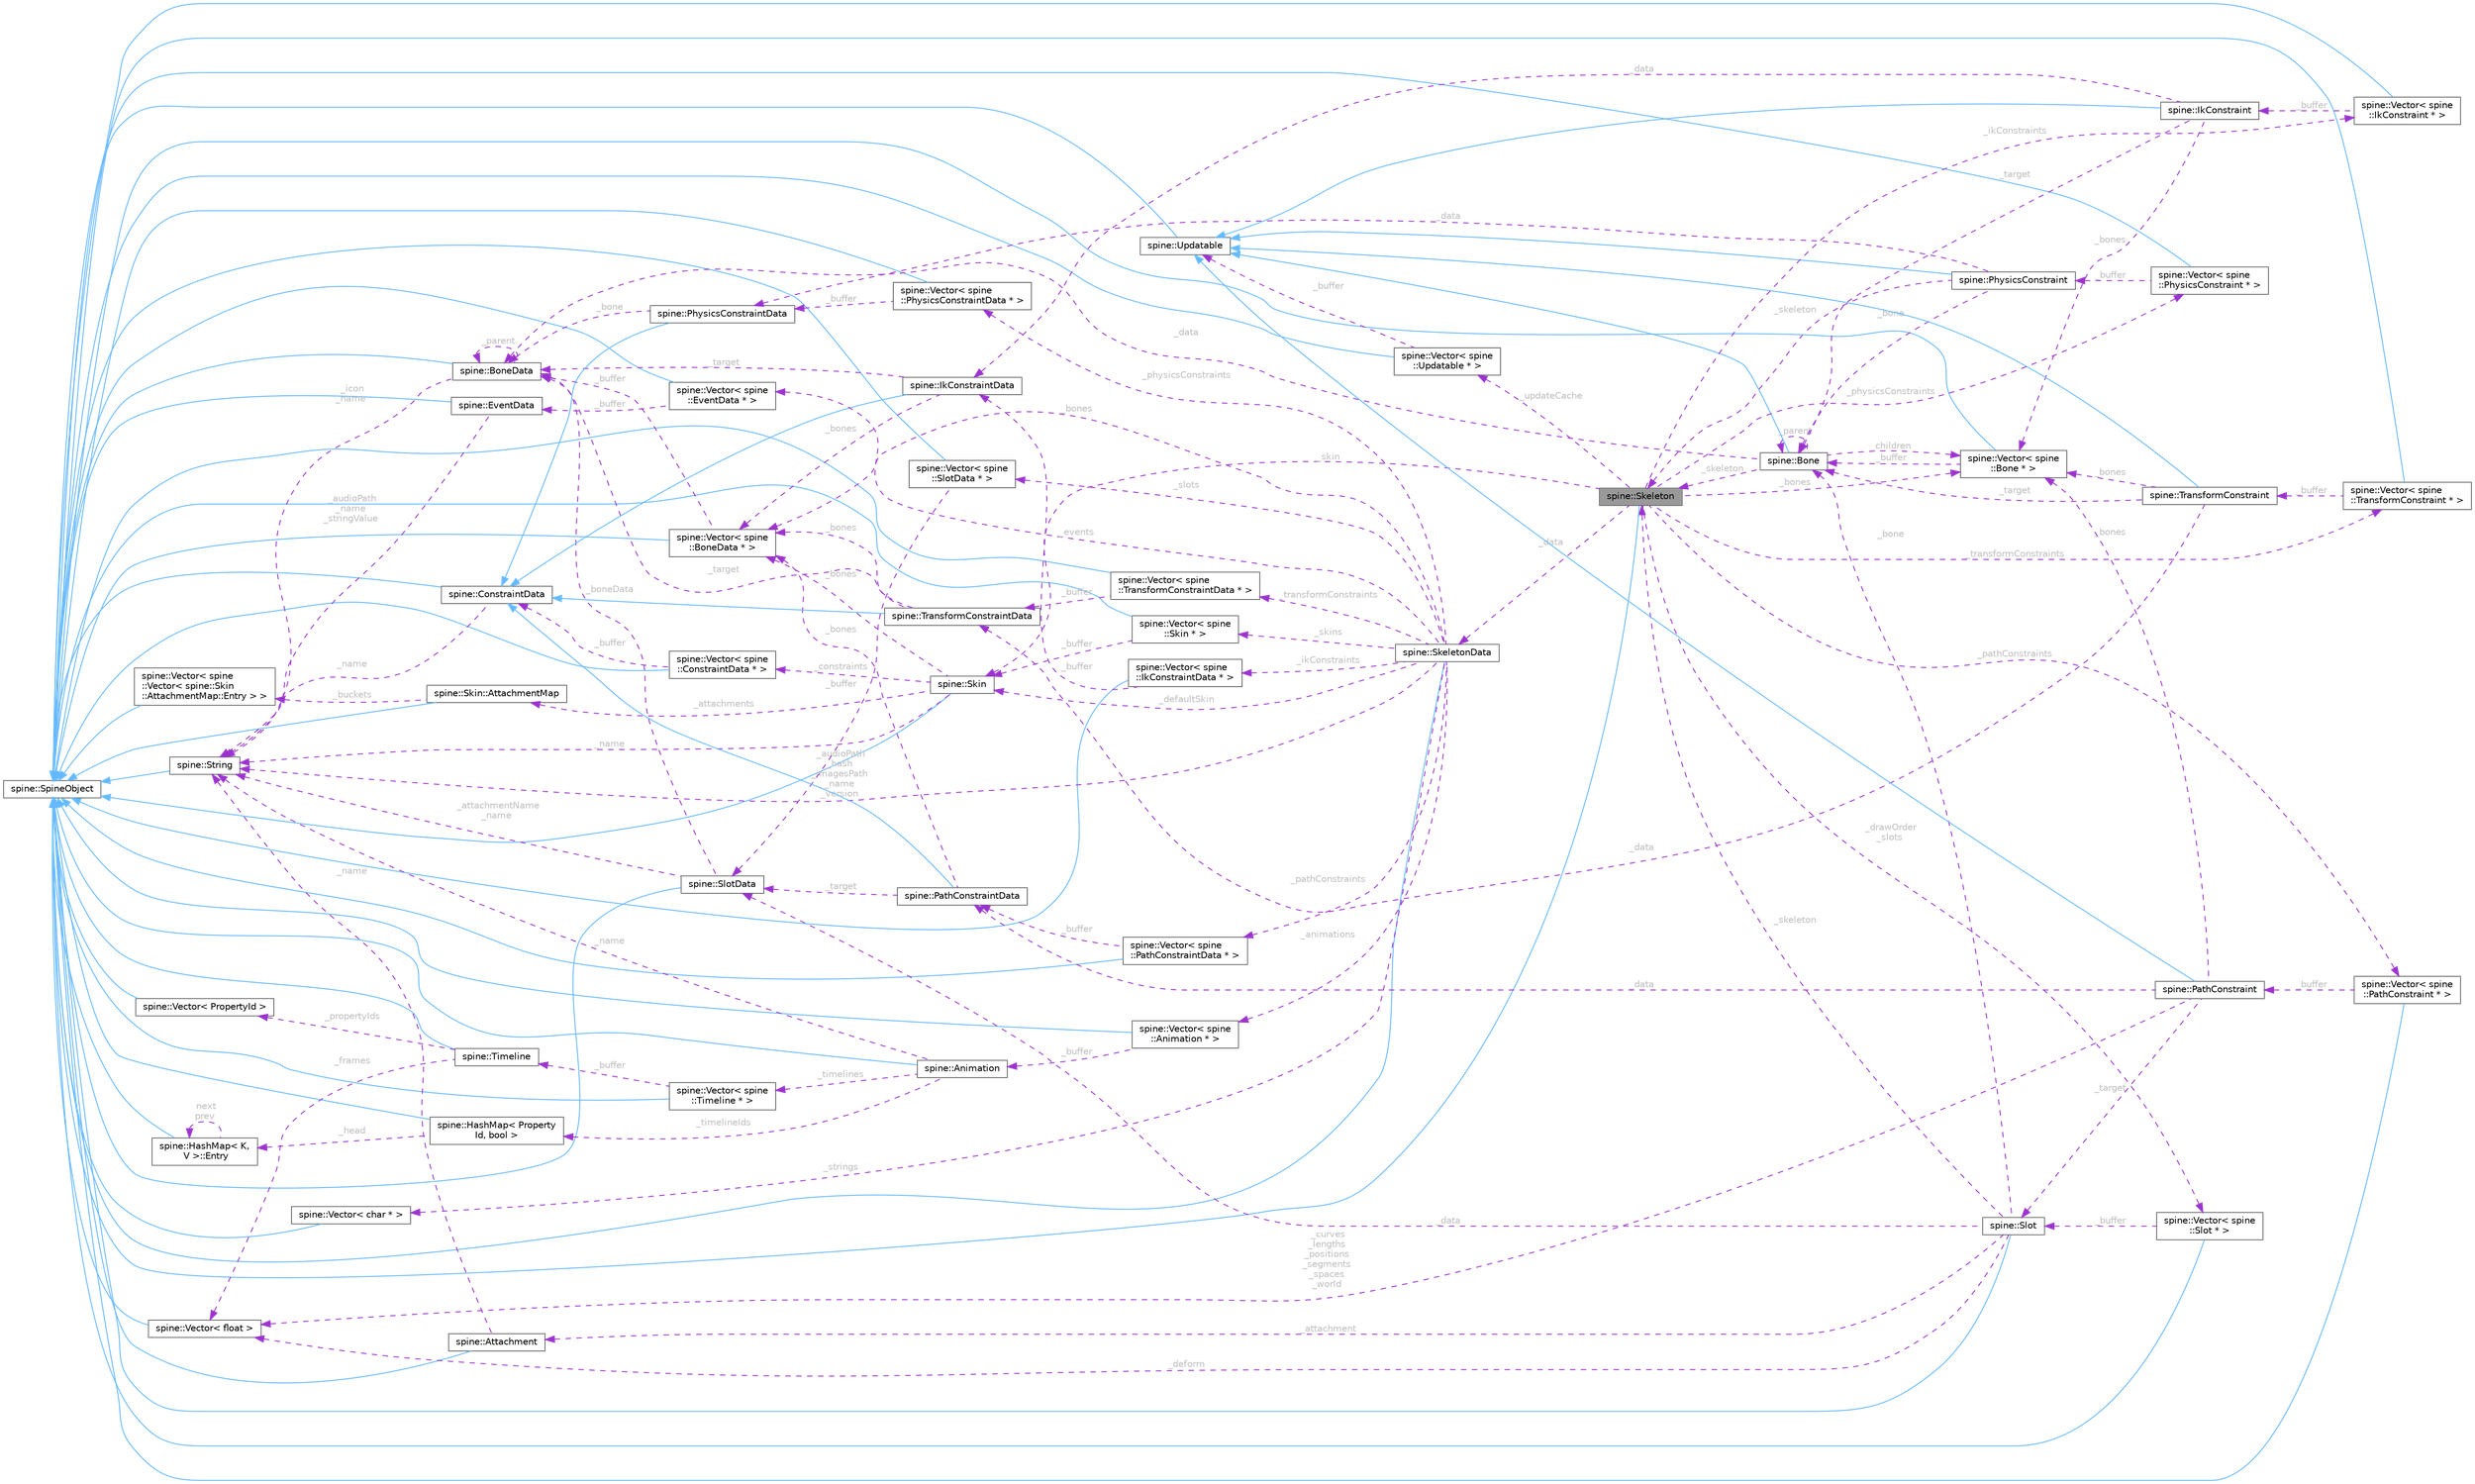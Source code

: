 digraph "spine::Skeleton"
{
 // LATEX_PDF_SIZE
  bgcolor="transparent";
  edge [fontname=Helvetica,fontsize=10,labelfontname=Helvetica,labelfontsize=10];
  node [fontname=Helvetica,fontsize=10,shape=box,height=0.2,width=0.4];
  rankdir="LR";
  Node1 [id="Node000001",label="spine::Skeleton",height=0.2,width=0.4,color="gray40", fillcolor="grey60", style="filled", fontcolor="black",tooltip=" "];
  Node2 -> Node1 [id="edge1_Node000001_Node000002",dir="back",color="steelblue1",style="solid",tooltip=" "];
  Node2 [id="Node000002",label="spine::SpineObject",height=0.2,width=0.4,color="gray40", fillcolor="white", style="filled",URL="$classspine_1_1_spine_object.html",tooltip=" "];
  Node3 -> Node1 [id="edge2_Node000001_Node000003",dir="back",color="darkorchid3",style="dashed",tooltip=" ",label=" _data",fontcolor="grey" ];
  Node3 [id="Node000003",label="spine::SkeletonData",height=0.2,width=0.4,color="gray40", fillcolor="white", style="filled",URL="$classspine_1_1_skeleton_data.html",tooltip="Stores the setup pose and all of the stateless data for a skeleton."];
  Node2 -> Node3 [id="edge3_Node000003_Node000002",dir="back",color="steelblue1",style="solid",tooltip=" "];
  Node4 -> Node3 [id="edge4_Node000003_Node000004",dir="back",color="darkorchid3",style="dashed",tooltip=" ",label=" _audioPath\n_hash\n_imagesPath\n_name\n_version",fontcolor="grey" ];
  Node4 [id="Node000004",label="spine::String",height=0.2,width=0.4,color="gray40", fillcolor="white", style="filled",URL="$classspine_1_1_string.html",tooltip=" "];
  Node2 -> Node4 [id="edge5_Node000004_Node000002",dir="back",color="steelblue1",style="solid",tooltip=" "];
  Node5 -> Node3 [id="edge6_Node000003_Node000005",dir="back",color="darkorchid3",style="dashed",tooltip=" ",label=" _bones",fontcolor="grey" ];
  Node5 [id="Node000005",label="spine::Vector\< spine\l::BoneData * \>",height=0.2,width=0.4,color="gray40", fillcolor="white", style="filled",URL="$classspine_1_1_vector.html",tooltip=" "];
  Node2 -> Node5 [id="edge7_Node000005_Node000002",dir="back",color="steelblue1",style="solid",tooltip=" "];
  Node6 -> Node5 [id="edge8_Node000005_Node000006",dir="back",color="darkorchid3",style="dashed",tooltip=" ",label=" _buffer",fontcolor="grey" ];
  Node6 [id="Node000006",label="spine::BoneData",height=0.2,width=0.4,color="gray40", fillcolor="white", style="filled",URL="$classspine_1_1_bone_data.html",tooltip=" "];
  Node2 -> Node6 [id="edge9_Node000006_Node000002",dir="back",color="steelblue1",style="solid",tooltip=" "];
  Node4 -> Node6 [id="edge10_Node000006_Node000004",dir="back",color="darkorchid3",style="dashed",tooltip=" ",label=" _icon\n_name",fontcolor="grey" ];
  Node6 -> Node6 [id="edge11_Node000006_Node000006",dir="back",color="darkorchid3",style="dashed",tooltip=" ",label=" _parent",fontcolor="grey" ];
  Node7 -> Node3 [id="edge12_Node000003_Node000007",dir="back",color="darkorchid3",style="dashed",tooltip=" ",label=" _slots",fontcolor="grey" ];
  Node7 [id="Node000007",label="spine::Vector\< spine\l::SlotData * \>",height=0.2,width=0.4,color="gray40", fillcolor="white", style="filled",URL="$classspine_1_1_vector.html",tooltip=" "];
  Node2 -> Node7 [id="edge13_Node000007_Node000002",dir="back",color="steelblue1",style="solid",tooltip=" "];
  Node8 -> Node7 [id="edge14_Node000007_Node000008",dir="back",color="darkorchid3",style="dashed",tooltip=" ",label=" _buffer",fontcolor="grey" ];
  Node8 [id="Node000008",label="spine::SlotData",height=0.2,width=0.4,color="gray40", fillcolor="white", style="filled",URL="$classspine_1_1_slot_data.html",tooltip=" "];
  Node2 -> Node8 [id="edge15_Node000008_Node000002",dir="back",color="steelblue1",style="solid",tooltip=" "];
  Node4 -> Node8 [id="edge16_Node000008_Node000004",dir="back",color="darkorchid3",style="dashed",tooltip=" ",label=" _attachmentName\n_name",fontcolor="grey" ];
  Node6 -> Node8 [id="edge17_Node000008_Node000006",dir="back",color="darkorchid3",style="dashed",tooltip=" ",label=" _boneData",fontcolor="grey" ];
  Node9 -> Node3 [id="edge18_Node000003_Node000009",dir="back",color="darkorchid3",style="dashed",tooltip=" ",label=" _skins",fontcolor="grey" ];
  Node9 [id="Node000009",label="spine::Vector\< spine\l::Skin * \>",height=0.2,width=0.4,color="gray40", fillcolor="white", style="filled",URL="$classspine_1_1_vector.html",tooltip=" "];
  Node2 -> Node9 [id="edge19_Node000009_Node000002",dir="back",color="steelblue1",style="solid",tooltip=" "];
  Node10 -> Node9 [id="edge20_Node000009_Node000010",dir="back",color="darkorchid3",style="dashed",tooltip=" ",label=" _buffer",fontcolor="grey" ];
  Node10 [id="Node000010",label="spine::Skin",height=0.2,width=0.4,color="gray40", fillcolor="white", style="filled",URL="$classspine_1_1_skin.html",tooltip=" "];
  Node2 -> Node10 [id="edge21_Node000010_Node000002",dir="back",color="steelblue1",style="solid",tooltip=" "];
  Node4 -> Node10 [id="edge22_Node000010_Node000004",dir="back",color="darkorchid3",style="dashed",tooltip=" ",label=" _name",fontcolor="grey" ];
  Node11 -> Node10 [id="edge23_Node000010_Node000011",dir="back",color="darkorchid3",style="dashed",tooltip=" ",label=" _attachments",fontcolor="grey" ];
  Node11 [id="Node000011",label="spine::Skin::AttachmentMap",height=0.2,width=0.4,color="gray40", fillcolor="white", style="filled",URL="$classspine_1_1_skin_1_1_attachment_map.html",tooltip=" "];
  Node2 -> Node11 [id="edge24_Node000011_Node000002",dir="back",color="steelblue1",style="solid",tooltip=" "];
  Node12 -> Node11 [id="edge25_Node000011_Node000012",dir="back",color="darkorchid3",style="dashed",tooltip=" ",label=" _buckets",fontcolor="grey" ];
  Node12 [id="Node000012",label="spine::Vector\< spine\l::Vector\< spine::Skin\l::AttachmentMap::Entry \> \>",height=0.2,width=0.4,color="gray40", fillcolor="white", style="filled",URL="$classspine_1_1_vector.html",tooltip=" "];
  Node2 -> Node12 [id="edge26_Node000012_Node000002",dir="back",color="steelblue1",style="solid",tooltip=" "];
  Node5 -> Node10 [id="edge27_Node000010_Node000005",dir="back",color="darkorchid3",style="dashed",tooltip=" ",label=" _bones",fontcolor="grey" ];
  Node13 -> Node10 [id="edge28_Node000010_Node000013",dir="back",color="darkorchid3",style="dashed",tooltip=" ",label=" _constraints",fontcolor="grey" ];
  Node13 [id="Node000013",label="spine::Vector\< spine\l::ConstraintData * \>",height=0.2,width=0.4,color="gray40", fillcolor="white", style="filled",URL="$classspine_1_1_vector.html",tooltip=" "];
  Node2 -> Node13 [id="edge29_Node000013_Node000002",dir="back",color="steelblue1",style="solid",tooltip=" "];
  Node14 -> Node13 [id="edge30_Node000013_Node000014",dir="back",color="darkorchid3",style="dashed",tooltip=" ",label=" _buffer",fontcolor="grey" ];
  Node14 [id="Node000014",label="spine::ConstraintData",height=0.2,width=0.4,color="gray40", fillcolor="white", style="filled",URL="$classspine_1_1_constraint_data.html",tooltip="The interface for all constraints."];
  Node2 -> Node14 [id="edge31_Node000014_Node000002",dir="back",color="steelblue1",style="solid",tooltip=" "];
  Node4 -> Node14 [id="edge32_Node000014_Node000004",dir="back",color="darkorchid3",style="dashed",tooltip=" ",label=" _name",fontcolor="grey" ];
  Node10 -> Node3 [id="edge33_Node000003_Node000010",dir="back",color="darkorchid3",style="dashed",tooltip=" ",label=" _defaultSkin",fontcolor="grey" ];
  Node15 -> Node3 [id="edge34_Node000003_Node000015",dir="back",color="darkorchid3",style="dashed",tooltip=" ",label=" _events",fontcolor="grey" ];
  Node15 [id="Node000015",label="spine::Vector\< spine\l::EventData * \>",height=0.2,width=0.4,color="gray40", fillcolor="white", style="filled",URL="$classspine_1_1_vector.html",tooltip=" "];
  Node2 -> Node15 [id="edge35_Node000015_Node000002",dir="back",color="steelblue1",style="solid",tooltip=" "];
  Node16 -> Node15 [id="edge36_Node000015_Node000016",dir="back",color="darkorchid3",style="dashed",tooltip=" ",label=" _buffer",fontcolor="grey" ];
  Node16 [id="Node000016",label="spine::EventData",height=0.2,width=0.4,color="gray40", fillcolor="white", style="filled",URL="$classspine_1_1_event_data.html",tooltip="Stores the setup pose values for an Event."];
  Node2 -> Node16 [id="edge37_Node000016_Node000002",dir="back",color="steelblue1",style="solid",tooltip=" "];
  Node4 -> Node16 [id="edge38_Node000016_Node000004",dir="back",color="darkorchid3",style="dashed",tooltip=" ",label=" _audioPath\n_name\n_stringValue",fontcolor="grey" ];
  Node17 -> Node3 [id="edge39_Node000003_Node000017",dir="back",color="darkorchid3",style="dashed",tooltip=" ",label=" _animations",fontcolor="grey" ];
  Node17 [id="Node000017",label="spine::Vector\< spine\l::Animation * \>",height=0.2,width=0.4,color="gray40", fillcolor="white", style="filled",URL="$classspine_1_1_vector.html",tooltip=" "];
  Node2 -> Node17 [id="edge40_Node000017_Node000002",dir="back",color="steelblue1",style="solid",tooltip=" "];
  Node18 -> Node17 [id="edge41_Node000017_Node000018",dir="back",color="darkorchid3",style="dashed",tooltip=" ",label=" _buffer",fontcolor="grey" ];
  Node18 [id="Node000018",label="spine::Animation",height=0.2,width=0.4,color="gray40", fillcolor="white", style="filled",URL="$classspine_1_1_animation.html",tooltip=" "];
  Node2 -> Node18 [id="edge42_Node000018_Node000002",dir="back",color="steelblue1",style="solid",tooltip=" "];
  Node19 -> Node18 [id="edge43_Node000018_Node000019",dir="back",color="darkorchid3",style="dashed",tooltip=" ",label=" _timelines",fontcolor="grey" ];
  Node19 [id="Node000019",label="spine::Vector\< spine\l::Timeline * \>",height=0.2,width=0.4,color="gray40", fillcolor="white", style="filled",URL="$classspine_1_1_vector.html",tooltip=" "];
  Node2 -> Node19 [id="edge44_Node000019_Node000002",dir="back",color="steelblue1",style="solid",tooltip=" "];
  Node20 -> Node19 [id="edge45_Node000019_Node000020",dir="back",color="darkorchid3",style="dashed",tooltip=" ",label=" _buffer",fontcolor="grey" ];
  Node20 [id="Node000020",label="spine::Timeline",height=0.2,width=0.4,color="gray40", fillcolor="white", style="filled",URL="$classspine_1_1_timeline.html",tooltip=" "];
  Node2 -> Node20 [id="edge46_Node000020_Node000002",dir="back",color="steelblue1",style="solid",tooltip=" "];
  Node21 -> Node20 [id="edge47_Node000020_Node000021",dir="back",color="darkorchid3",style="dashed",tooltip=" ",label=" _propertyIds",fontcolor="grey" ];
  Node21 [id="Node000021",label="spine::Vector\< PropertyId \>",height=0.2,width=0.4,color="gray40", fillcolor="white", style="filled",URL="$classspine_1_1_vector.html",tooltip=" "];
  Node2 -> Node21 [id="edge48_Node000021_Node000002",dir="back",color="steelblue1",style="solid",tooltip=" "];
  Node22 -> Node20 [id="edge49_Node000020_Node000022",dir="back",color="darkorchid3",style="dashed",tooltip=" ",label=" _frames",fontcolor="grey" ];
  Node22 [id="Node000022",label="spine::Vector\< float \>",height=0.2,width=0.4,color="gray40", fillcolor="white", style="filled",URL="$classspine_1_1_vector.html",tooltip=" "];
  Node2 -> Node22 [id="edge50_Node000022_Node000002",dir="back",color="steelblue1",style="solid",tooltip=" "];
  Node23 -> Node18 [id="edge51_Node000018_Node000023",dir="back",color="darkorchid3",style="dashed",tooltip=" ",label=" _timelineIds",fontcolor="grey" ];
  Node23 [id="Node000023",label="spine::HashMap\< Property\lId, bool \>",height=0.2,width=0.4,color="gray40", fillcolor="white", style="filled",URL="$classspine_1_1_hash_map.html",tooltip=" "];
  Node2 -> Node23 [id="edge52_Node000023_Node000002",dir="back",color="steelblue1",style="solid",tooltip=" "];
  Node24 -> Node23 [id="edge53_Node000023_Node000024",dir="back",color="darkorchid3",style="dashed",tooltip=" ",label=" _head",fontcolor="grey" ];
  Node24 [id="Node000024",label="spine::HashMap\< K,\l V \>::Entry",height=0.2,width=0.4,color="gray40", fillcolor="white", style="filled",URL="$classspine_1_1_hash_map_1_1_entry.html",tooltip=" "];
  Node2 -> Node24 [id="edge54_Node000024_Node000002",dir="back",color="steelblue1",style="solid",tooltip=" "];
  Node24 -> Node24 [id="edge55_Node000024_Node000024",dir="back",color="darkorchid3",style="dashed",tooltip=" ",label=" next\nprev",fontcolor="grey" ];
  Node4 -> Node18 [id="edge56_Node000018_Node000004",dir="back",color="darkorchid3",style="dashed",tooltip=" ",label=" _name",fontcolor="grey" ];
  Node25 -> Node3 [id="edge57_Node000003_Node000025",dir="back",color="darkorchid3",style="dashed",tooltip=" ",label=" _ikConstraints",fontcolor="grey" ];
  Node25 [id="Node000025",label="spine::Vector\< spine\l::IkConstraintData * \>",height=0.2,width=0.4,color="gray40", fillcolor="white", style="filled",URL="$classspine_1_1_vector.html",tooltip=" "];
  Node2 -> Node25 [id="edge58_Node000025_Node000002",dir="back",color="steelblue1",style="solid",tooltip=" "];
  Node26 -> Node25 [id="edge59_Node000025_Node000026",dir="back",color="darkorchid3",style="dashed",tooltip=" ",label=" _buffer",fontcolor="grey" ];
  Node26 [id="Node000026",label="spine::IkConstraintData",height=0.2,width=0.4,color="gray40", fillcolor="white", style="filled",URL="$classspine_1_1_ik_constraint_data.html",tooltip=" "];
  Node14 -> Node26 [id="edge60_Node000026_Node000014",dir="back",color="steelblue1",style="solid",tooltip=" "];
  Node5 -> Node26 [id="edge61_Node000026_Node000005",dir="back",color="darkorchid3",style="dashed",tooltip=" ",label=" _bones",fontcolor="grey" ];
  Node6 -> Node26 [id="edge62_Node000026_Node000006",dir="back",color="darkorchid3",style="dashed",tooltip=" ",label=" _target",fontcolor="grey" ];
  Node27 -> Node3 [id="edge63_Node000003_Node000027",dir="back",color="darkorchid3",style="dashed",tooltip=" ",label=" _transformConstraints",fontcolor="grey" ];
  Node27 [id="Node000027",label="spine::Vector\< spine\l::TransformConstraintData * \>",height=0.2,width=0.4,color="gray40", fillcolor="white", style="filled",URL="$classspine_1_1_vector.html",tooltip=" "];
  Node2 -> Node27 [id="edge64_Node000027_Node000002",dir="back",color="steelblue1",style="solid",tooltip=" "];
  Node28 -> Node27 [id="edge65_Node000027_Node000028",dir="back",color="darkorchid3",style="dashed",tooltip=" ",label=" _buffer",fontcolor="grey" ];
  Node28 [id="Node000028",label="spine::TransformConstraintData",height=0.2,width=0.4,color="gray40", fillcolor="white", style="filled",URL="$classspine_1_1_transform_constraint_data.html",tooltip=" "];
  Node14 -> Node28 [id="edge66_Node000028_Node000014",dir="back",color="steelblue1",style="solid",tooltip=" "];
  Node5 -> Node28 [id="edge67_Node000028_Node000005",dir="back",color="darkorchid3",style="dashed",tooltip=" ",label=" _bones",fontcolor="grey" ];
  Node6 -> Node28 [id="edge68_Node000028_Node000006",dir="back",color="darkorchid3",style="dashed",tooltip=" ",label=" _target",fontcolor="grey" ];
  Node29 -> Node3 [id="edge69_Node000003_Node000029",dir="back",color="darkorchid3",style="dashed",tooltip=" ",label=" _pathConstraints",fontcolor="grey" ];
  Node29 [id="Node000029",label="spine::Vector\< spine\l::PathConstraintData * \>",height=0.2,width=0.4,color="gray40", fillcolor="white", style="filled",URL="$classspine_1_1_vector.html",tooltip=" "];
  Node2 -> Node29 [id="edge70_Node000029_Node000002",dir="back",color="steelblue1",style="solid",tooltip=" "];
  Node30 -> Node29 [id="edge71_Node000029_Node000030",dir="back",color="darkorchid3",style="dashed",tooltip=" ",label=" _buffer",fontcolor="grey" ];
  Node30 [id="Node000030",label="spine::PathConstraintData",height=0.2,width=0.4,color="gray40", fillcolor="white", style="filled",URL="$classspine_1_1_path_constraint_data.html",tooltip=" "];
  Node14 -> Node30 [id="edge72_Node000030_Node000014",dir="back",color="steelblue1",style="solid",tooltip=" "];
  Node5 -> Node30 [id="edge73_Node000030_Node000005",dir="back",color="darkorchid3",style="dashed",tooltip=" ",label=" _bones",fontcolor="grey" ];
  Node8 -> Node30 [id="edge74_Node000030_Node000008",dir="back",color="darkorchid3",style="dashed",tooltip=" ",label=" _target",fontcolor="grey" ];
  Node31 -> Node3 [id="edge75_Node000003_Node000031",dir="back",color="darkorchid3",style="dashed",tooltip=" ",label=" _physicsConstraints",fontcolor="grey" ];
  Node31 [id="Node000031",label="spine::Vector\< spine\l::PhysicsConstraintData * \>",height=0.2,width=0.4,color="gray40", fillcolor="white", style="filled",URL="$classspine_1_1_vector.html",tooltip=" "];
  Node2 -> Node31 [id="edge76_Node000031_Node000002",dir="back",color="steelblue1",style="solid",tooltip=" "];
  Node32 -> Node31 [id="edge77_Node000031_Node000032",dir="back",color="darkorchid3",style="dashed",tooltip=" ",label=" _buffer",fontcolor="grey" ];
  Node32 [id="Node000032",label="spine::PhysicsConstraintData",height=0.2,width=0.4,color="gray40", fillcolor="white", style="filled",URL="$classspine_1_1_physics_constraint_data.html",tooltip=" "];
  Node14 -> Node32 [id="edge78_Node000032_Node000014",dir="back",color="steelblue1",style="solid",tooltip=" "];
  Node6 -> Node32 [id="edge79_Node000032_Node000006",dir="back",color="darkorchid3",style="dashed",tooltip=" ",label=" _bone",fontcolor="grey" ];
  Node33 -> Node3 [id="edge80_Node000003_Node000033",dir="back",color="darkorchid3",style="dashed",tooltip=" ",label=" _strings",fontcolor="grey" ];
  Node33 [id="Node000033",label="spine::Vector\< char * \>",height=0.2,width=0.4,color="gray40", fillcolor="white", style="filled",URL="$classspine_1_1_vector.html",tooltip=" "];
  Node2 -> Node33 [id="edge81_Node000033_Node000002",dir="back",color="steelblue1",style="solid",tooltip=" "];
  Node34 -> Node1 [id="edge82_Node000001_Node000034",dir="back",color="darkorchid3",style="dashed",tooltip=" ",label=" _bones",fontcolor="grey" ];
  Node34 [id="Node000034",label="spine::Vector\< spine\l::Bone * \>",height=0.2,width=0.4,color="gray40", fillcolor="white", style="filled",URL="$classspine_1_1_vector.html",tooltip=" "];
  Node2 -> Node34 [id="edge83_Node000034_Node000002",dir="back",color="steelblue1",style="solid",tooltip=" "];
  Node35 -> Node34 [id="edge84_Node000034_Node000035",dir="back",color="darkorchid3",style="dashed",tooltip=" ",label=" _buffer",fontcolor="grey" ];
  Node35 [id="Node000035",label="spine::Bone",height=0.2,width=0.4,color="gray40", fillcolor="white", style="filled",URL="$classspine_1_1_bone.html",tooltip=" "];
  Node36 -> Node35 [id="edge85_Node000035_Node000036",dir="back",color="steelblue1",style="solid",tooltip=" "];
  Node36 [id="Node000036",label="spine::Updatable",height=0.2,width=0.4,color="gray40", fillcolor="white", style="filled",URL="$classspine_1_1_updatable.html",tooltip=" "];
  Node2 -> Node36 [id="edge86_Node000036_Node000002",dir="back",color="steelblue1",style="solid",tooltip=" "];
  Node6 -> Node35 [id="edge87_Node000035_Node000006",dir="back",color="darkorchid3",style="dashed",tooltip=" ",label=" _data",fontcolor="grey" ];
  Node1 -> Node35 [id="edge88_Node000035_Node000001",dir="back",color="darkorchid3",style="dashed",tooltip=" ",label=" _skeleton",fontcolor="grey" ];
  Node35 -> Node35 [id="edge89_Node000035_Node000035",dir="back",color="darkorchid3",style="dashed",tooltip=" ",label=" _parent",fontcolor="grey" ];
  Node34 -> Node35 [id="edge90_Node000035_Node000034",dir="back",color="darkorchid3",style="dashed",tooltip=" ",label=" _children",fontcolor="grey" ];
  Node37 -> Node1 [id="edge91_Node000001_Node000037",dir="back",color="darkorchid3",style="dashed",tooltip=" ",label=" _drawOrder\n_slots",fontcolor="grey" ];
  Node37 [id="Node000037",label="spine::Vector\< spine\l::Slot * \>",height=0.2,width=0.4,color="gray40", fillcolor="white", style="filled",URL="$classspine_1_1_vector.html",tooltip=" "];
  Node2 -> Node37 [id="edge92_Node000037_Node000002",dir="back",color="steelblue1",style="solid",tooltip=" "];
  Node38 -> Node37 [id="edge93_Node000037_Node000038",dir="back",color="darkorchid3",style="dashed",tooltip=" ",label=" _buffer",fontcolor="grey" ];
  Node38 [id="Node000038",label="spine::Slot",height=0.2,width=0.4,color="gray40", fillcolor="white", style="filled",URL="$classspine_1_1_slot.html",tooltip=" "];
  Node2 -> Node38 [id="edge94_Node000038_Node000002",dir="back",color="steelblue1",style="solid",tooltip=" "];
  Node8 -> Node38 [id="edge95_Node000038_Node000008",dir="back",color="darkorchid3",style="dashed",tooltip=" ",label=" _data",fontcolor="grey" ];
  Node35 -> Node38 [id="edge96_Node000038_Node000035",dir="back",color="darkorchid3",style="dashed",tooltip=" ",label=" _bone",fontcolor="grey" ];
  Node1 -> Node38 [id="edge97_Node000038_Node000001",dir="back",color="darkorchid3",style="dashed",tooltip=" ",label=" _skeleton",fontcolor="grey" ];
  Node39 -> Node38 [id="edge98_Node000038_Node000039",dir="back",color="darkorchid3",style="dashed",tooltip=" ",label=" _attachment",fontcolor="grey" ];
  Node39 [id="Node000039",label="spine::Attachment",height=0.2,width=0.4,color="gray40", fillcolor="white", style="filled",URL="$classspine_1_1_attachment.html",tooltip=" "];
  Node2 -> Node39 [id="edge99_Node000039_Node000002",dir="back",color="steelblue1",style="solid",tooltip=" "];
  Node4 -> Node39 [id="edge100_Node000039_Node000004",dir="back",color="darkorchid3",style="dashed",tooltip=" ",label=" _name",fontcolor="grey" ];
  Node22 -> Node38 [id="edge101_Node000038_Node000022",dir="back",color="darkorchid3",style="dashed",tooltip=" ",label=" _deform",fontcolor="grey" ];
  Node40 -> Node1 [id="edge102_Node000001_Node000040",dir="back",color="darkorchid3",style="dashed",tooltip=" ",label=" _ikConstraints",fontcolor="grey" ];
  Node40 [id="Node000040",label="spine::Vector\< spine\l::IkConstraint * \>",height=0.2,width=0.4,color="gray40", fillcolor="white", style="filled",URL="$classspine_1_1_vector.html",tooltip=" "];
  Node2 -> Node40 [id="edge103_Node000040_Node000002",dir="back",color="steelblue1",style="solid",tooltip=" "];
  Node41 -> Node40 [id="edge104_Node000040_Node000041",dir="back",color="darkorchid3",style="dashed",tooltip=" ",label=" _buffer",fontcolor="grey" ];
  Node41 [id="Node000041",label="spine::IkConstraint",height=0.2,width=0.4,color="gray40", fillcolor="white", style="filled",URL="$classspine_1_1_ik_constraint.html",tooltip=" "];
  Node36 -> Node41 [id="edge105_Node000041_Node000036",dir="back",color="steelblue1",style="solid",tooltip=" "];
  Node26 -> Node41 [id="edge106_Node000041_Node000026",dir="back",color="darkorchid3",style="dashed",tooltip=" ",label=" _data",fontcolor="grey" ];
  Node34 -> Node41 [id="edge107_Node000041_Node000034",dir="back",color="darkorchid3",style="dashed",tooltip=" ",label=" _bones",fontcolor="grey" ];
  Node35 -> Node41 [id="edge108_Node000041_Node000035",dir="back",color="darkorchid3",style="dashed",tooltip=" ",label=" _target",fontcolor="grey" ];
  Node42 -> Node1 [id="edge109_Node000001_Node000042",dir="back",color="darkorchid3",style="dashed",tooltip=" ",label=" _transformConstraints",fontcolor="grey" ];
  Node42 [id="Node000042",label="spine::Vector\< spine\l::TransformConstraint * \>",height=0.2,width=0.4,color="gray40", fillcolor="white", style="filled",URL="$classspine_1_1_vector.html",tooltip=" "];
  Node2 -> Node42 [id="edge110_Node000042_Node000002",dir="back",color="steelblue1",style="solid",tooltip=" "];
  Node43 -> Node42 [id="edge111_Node000042_Node000043",dir="back",color="darkorchid3",style="dashed",tooltip=" ",label=" _buffer",fontcolor="grey" ];
  Node43 [id="Node000043",label="spine::TransformConstraint",height=0.2,width=0.4,color="gray40", fillcolor="white", style="filled",URL="$classspine_1_1_transform_constraint.html",tooltip=" "];
  Node36 -> Node43 [id="edge112_Node000043_Node000036",dir="back",color="steelblue1",style="solid",tooltip=" "];
  Node28 -> Node43 [id="edge113_Node000043_Node000028",dir="back",color="darkorchid3",style="dashed",tooltip=" ",label=" _data",fontcolor="grey" ];
  Node34 -> Node43 [id="edge114_Node000043_Node000034",dir="back",color="darkorchid3",style="dashed",tooltip=" ",label=" _bones",fontcolor="grey" ];
  Node35 -> Node43 [id="edge115_Node000043_Node000035",dir="back",color="darkorchid3",style="dashed",tooltip=" ",label=" _target",fontcolor="grey" ];
  Node44 -> Node1 [id="edge116_Node000001_Node000044",dir="back",color="darkorchid3",style="dashed",tooltip=" ",label=" _pathConstraints",fontcolor="grey" ];
  Node44 [id="Node000044",label="spine::Vector\< spine\l::PathConstraint * \>",height=0.2,width=0.4,color="gray40", fillcolor="white", style="filled",URL="$classspine_1_1_vector.html",tooltip=" "];
  Node2 -> Node44 [id="edge117_Node000044_Node000002",dir="back",color="steelblue1",style="solid",tooltip=" "];
  Node45 -> Node44 [id="edge118_Node000044_Node000045",dir="back",color="darkorchid3",style="dashed",tooltip=" ",label=" _buffer",fontcolor="grey" ];
  Node45 [id="Node000045",label="spine::PathConstraint",height=0.2,width=0.4,color="gray40", fillcolor="white", style="filled",URL="$classspine_1_1_path_constraint.html",tooltip=" "];
  Node36 -> Node45 [id="edge119_Node000045_Node000036",dir="back",color="steelblue1",style="solid",tooltip=" "];
  Node30 -> Node45 [id="edge120_Node000045_Node000030",dir="back",color="darkorchid3",style="dashed",tooltip=" ",label=" _data",fontcolor="grey" ];
  Node34 -> Node45 [id="edge121_Node000045_Node000034",dir="back",color="darkorchid3",style="dashed",tooltip=" ",label=" _bones",fontcolor="grey" ];
  Node38 -> Node45 [id="edge122_Node000045_Node000038",dir="back",color="darkorchid3",style="dashed",tooltip=" ",label=" _target",fontcolor="grey" ];
  Node22 -> Node45 [id="edge123_Node000045_Node000022",dir="back",color="darkorchid3",style="dashed",tooltip=" ",label=" _curves\n_lengths\n_positions\n_segments\n_spaces\n_world",fontcolor="grey" ];
  Node46 -> Node1 [id="edge124_Node000001_Node000046",dir="back",color="darkorchid3",style="dashed",tooltip=" ",label=" _physicsConstraints",fontcolor="grey" ];
  Node46 [id="Node000046",label="spine::Vector\< spine\l::PhysicsConstraint * \>",height=0.2,width=0.4,color="gray40", fillcolor="white", style="filled",URL="$classspine_1_1_vector.html",tooltip=" "];
  Node2 -> Node46 [id="edge125_Node000046_Node000002",dir="back",color="steelblue1",style="solid",tooltip=" "];
  Node47 -> Node46 [id="edge126_Node000046_Node000047",dir="back",color="darkorchid3",style="dashed",tooltip=" ",label=" _buffer",fontcolor="grey" ];
  Node47 [id="Node000047",label="spine::PhysicsConstraint",height=0.2,width=0.4,color="gray40", fillcolor="white", style="filled",URL="$classspine_1_1_physics_constraint.html",tooltip=" "];
  Node36 -> Node47 [id="edge127_Node000047_Node000036",dir="back",color="steelblue1",style="solid",tooltip=" "];
  Node32 -> Node47 [id="edge128_Node000047_Node000032",dir="back",color="darkorchid3",style="dashed",tooltip=" ",label=" _data",fontcolor="grey" ];
  Node35 -> Node47 [id="edge129_Node000047_Node000035",dir="back",color="darkorchid3",style="dashed",tooltip=" ",label=" _bone",fontcolor="grey" ];
  Node1 -> Node47 [id="edge130_Node000047_Node000001",dir="back",color="darkorchid3",style="dashed",tooltip=" ",label=" _skeleton",fontcolor="grey" ];
  Node48 -> Node1 [id="edge131_Node000001_Node000048",dir="back",color="darkorchid3",style="dashed",tooltip=" ",label=" _updateCache",fontcolor="grey" ];
  Node48 [id="Node000048",label="spine::Vector\< spine\l::Updatable * \>",height=0.2,width=0.4,color="gray40", fillcolor="white", style="filled",URL="$classspine_1_1_vector.html",tooltip=" "];
  Node2 -> Node48 [id="edge132_Node000048_Node000002",dir="back",color="steelblue1",style="solid",tooltip=" "];
  Node36 -> Node48 [id="edge133_Node000048_Node000036",dir="back",color="darkorchid3",style="dashed",tooltip=" ",label=" _buffer",fontcolor="grey" ];
  Node10 -> Node1 [id="edge134_Node000001_Node000010",dir="back",color="darkorchid3",style="dashed",tooltip=" ",label=" _skin",fontcolor="grey" ];
}
